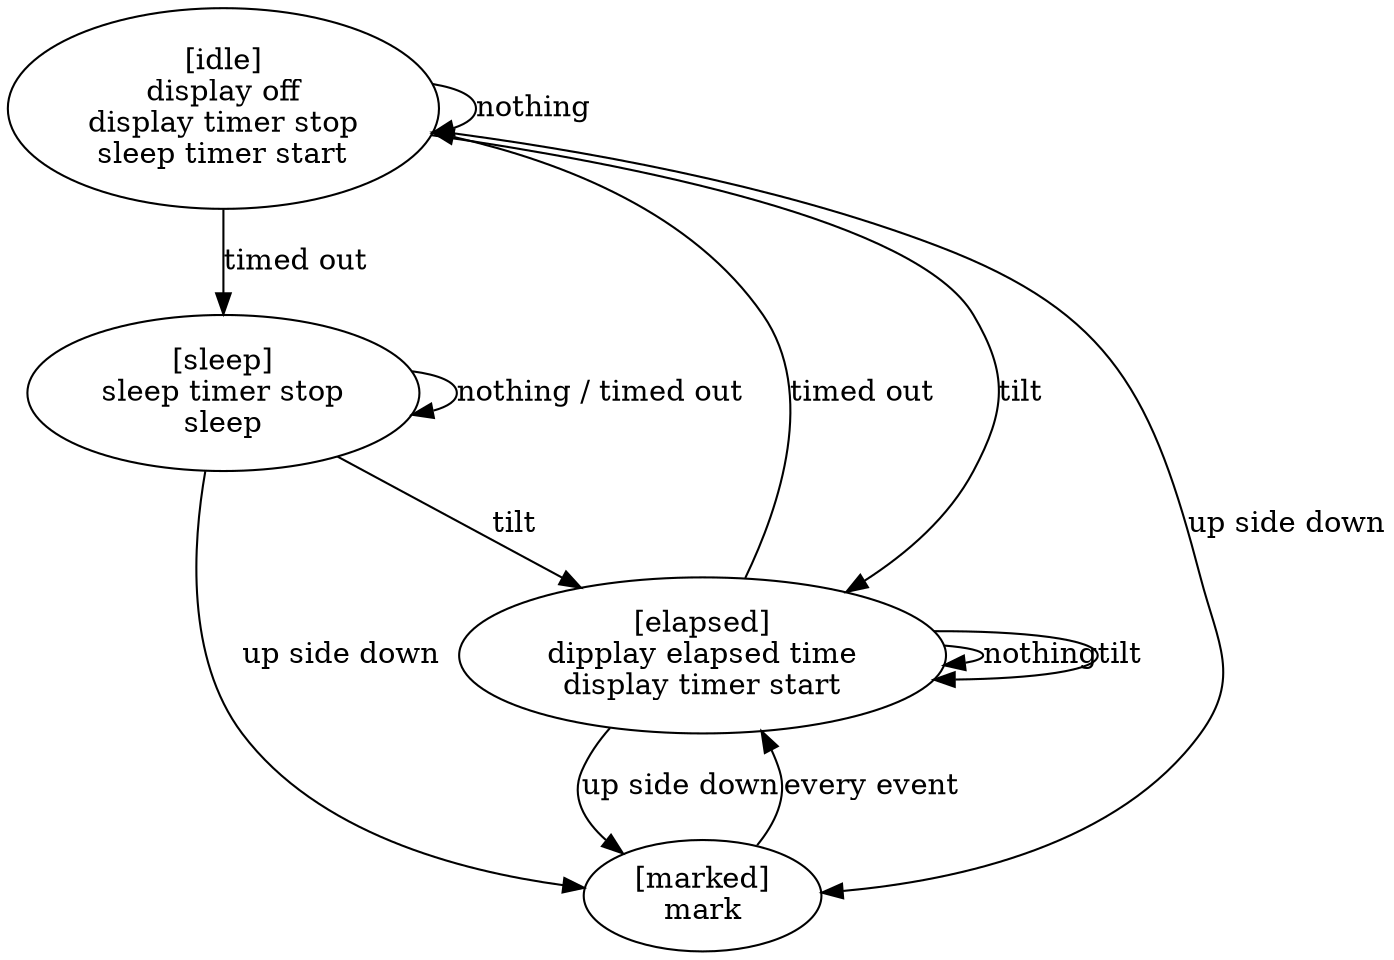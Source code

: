 digraph TimerBin {
    idle               [label = "[idle]\ndisplay off\ndisplay timer stop\nsleep timer start",
                        group = 1];
    sleep              [label = "[sleep]\nsleep timer stop\nsleep",
                        group = 1];

    elapsed            [label = "[elapsed]\ndipplay elapsed time\ndisplay timer start",
                        group = 2];
    marked             [label = "[marked]\nmark"
                        group = 2];

    idle    -> idle    [label = "nothing"];
    idle    -> sleep   [label = "timed out"];
    idle    -> marked  [label = "up side down"];
    idle    -> elapsed [label = "tilt"];

    sleep   -> sleep   [label = "nothing / timed out"];
    sleep   -> marked  [label = "up side down"];
    sleep   -> elapsed [label = "tilt"];

    elapsed -> elapsed [label = "nothing"];
    elapsed -> idle    [label = "timed out"];
    elapsed -> marked  [label = "up side down"];
    elapsed -> elapsed [label = "tilt"];

    marked  -> elapsed [label = "every event"];
}
